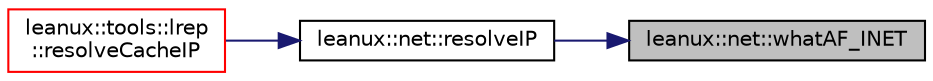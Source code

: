 digraph "leanux::net::whatAF_INET"
{
 // LATEX_PDF_SIZE
  bgcolor="transparent";
  edge [fontname="Helvetica",fontsize="10",labelfontname="Helvetica",labelfontsize="10"];
  node [fontname="Helvetica",fontsize="10",shape=record];
  rankdir="RL";
  Node1 [label="leanux::net::whatAF_INET",height=0.2,width=0.4,color="black", fillcolor="grey75", style="filled", fontcolor="black",tooltip="Determine the type of IP address."];
  Node1 -> Node2 [dir="back",color="midnightblue",fontsize="10",style="solid",fontname="Helvetica"];
  Node2 [label="leanux::net::resolveIP",height=0.2,width=0.4,color="black",URL="$namespaceleanux_1_1net.html#a63180a19841a83de5f17eca4c4e055dd",tooltip="Try to resolve an IPv4 or IPv6 address."];
  Node2 -> Node3 [dir="back",color="midnightblue",fontsize="10",style="solid",fontname="Helvetica"];
  Node3 [label="leanux::tools::lrep\l::resolveCacheIP",height=0.2,width=0.4,color="red",URL="$namespaceleanux_1_1tools_1_1lrep.html#a48bbe696793b1557d9244bff602b9743",tooltip="get from cache or DNS request on cache miss"];
}
